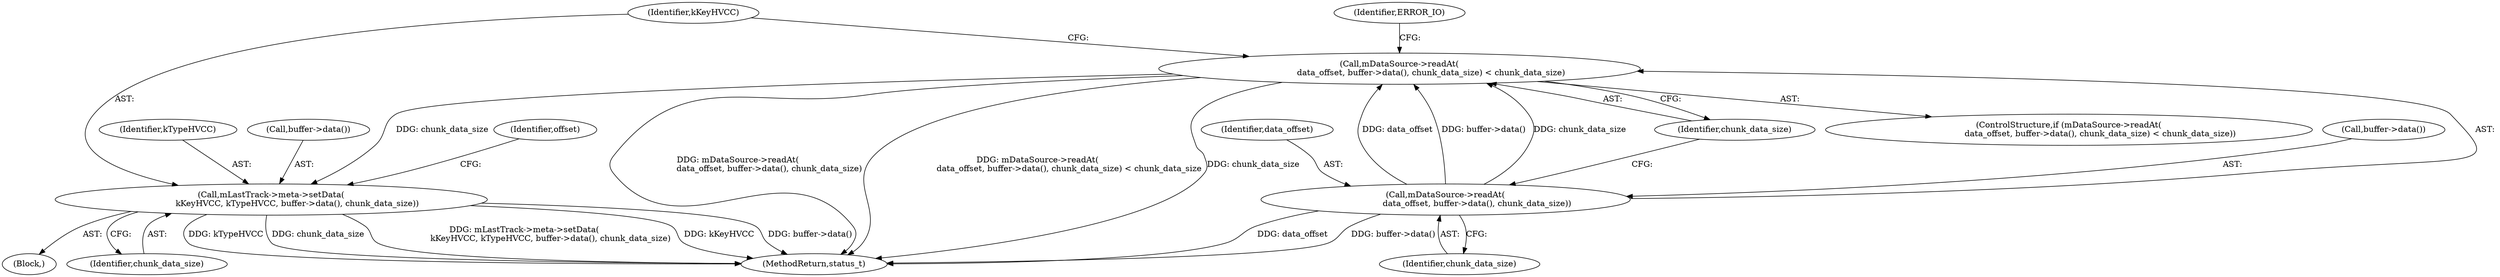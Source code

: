 digraph "0_Android_6fe85f7e15203e48df2cc3e8e1c4bc6ad49dc968@API" {
"1002169" [label="(Call,mDataSource->readAt(\n                        data_offset, buffer->data(), chunk_data_size) < chunk_data_size)"];
"1002170" [label="(Call,mDataSource->readAt(\n                        data_offset, buffer->data(), chunk_data_size))"];
"1002178" [label="(Call,mLastTrack->meta->setData(\n                    kKeyHVCC, kTypeHVCC, buffer->data(), chunk_data_size))"];
"1002174" [label="(Identifier,chunk_data_size)"];
"1002172" [label="(Call,buffer->data())"];
"1002169" [label="(Call,mDataSource->readAt(\n                        data_offset, buffer->data(), chunk_data_size) < chunk_data_size)"];
"1002927" [label="(MethodReturn,status_t)"];
"1002170" [label="(Call,mDataSource->readAt(\n                        data_offset, buffer->data(), chunk_data_size))"];
"1002185" [label="(Identifier,offset)"];
"1002171" [label="(Identifier,data_offset)"];
"1002168" [label="(ControlStructure,if (mDataSource->readAt(\n                        data_offset, buffer->data(), chunk_data_size) < chunk_data_size))"];
"1002177" [label="(Identifier,ERROR_IO)"];
"1002182" [label="(Identifier,chunk_data_size)"];
"1002178" [label="(Call,mLastTrack->meta->setData(\n                    kKeyHVCC, kTypeHVCC, buffer->data(), chunk_data_size))"];
"1002180" [label="(Identifier,kTypeHVCC)"];
"1002181" [label="(Call,buffer->data())"];
"1002162" [label="(Block,)"];
"1002173" [label="(Identifier,chunk_data_size)"];
"1002179" [label="(Identifier,kKeyHVCC)"];
"1002169" -> "1002168"  [label="AST: "];
"1002169" -> "1002174"  [label="CFG: "];
"1002170" -> "1002169"  [label="AST: "];
"1002174" -> "1002169"  [label="AST: "];
"1002177" -> "1002169"  [label="CFG: "];
"1002179" -> "1002169"  [label="CFG: "];
"1002169" -> "1002927"  [label="DDG: chunk_data_size"];
"1002169" -> "1002927"  [label="DDG: mDataSource->readAt(\n                        data_offset, buffer->data(), chunk_data_size)"];
"1002169" -> "1002927"  [label="DDG: mDataSource->readAt(\n                        data_offset, buffer->data(), chunk_data_size) < chunk_data_size"];
"1002170" -> "1002169"  [label="DDG: data_offset"];
"1002170" -> "1002169"  [label="DDG: buffer->data()"];
"1002170" -> "1002169"  [label="DDG: chunk_data_size"];
"1002169" -> "1002178"  [label="DDG: chunk_data_size"];
"1002170" -> "1002173"  [label="CFG: "];
"1002171" -> "1002170"  [label="AST: "];
"1002172" -> "1002170"  [label="AST: "];
"1002173" -> "1002170"  [label="AST: "];
"1002174" -> "1002170"  [label="CFG: "];
"1002170" -> "1002927"  [label="DDG: data_offset"];
"1002170" -> "1002927"  [label="DDG: buffer->data()"];
"1002178" -> "1002162"  [label="AST: "];
"1002178" -> "1002182"  [label="CFG: "];
"1002179" -> "1002178"  [label="AST: "];
"1002180" -> "1002178"  [label="AST: "];
"1002181" -> "1002178"  [label="AST: "];
"1002182" -> "1002178"  [label="AST: "];
"1002185" -> "1002178"  [label="CFG: "];
"1002178" -> "1002927"  [label="DDG: chunk_data_size"];
"1002178" -> "1002927"  [label="DDG: mLastTrack->meta->setData(\n                    kKeyHVCC, kTypeHVCC, buffer->data(), chunk_data_size)"];
"1002178" -> "1002927"  [label="DDG: kKeyHVCC"];
"1002178" -> "1002927"  [label="DDG: buffer->data()"];
"1002178" -> "1002927"  [label="DDG: kTypeHVCC"];
}
